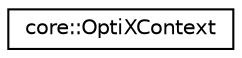 digraph "Graphical Class Hierarchy"
{
 // LATEX_PDF_SIZE
  edge [fontname="Helvetica",fontsize="10",labelfontname="Helvetica",labelfontsize="10"];
  node [fontname="Helvetica",fontsize="10",shape=record];
  rankdir="LR";
  Node0 [label="core::OptiXContext",height=0.2,width=0.4,color="black", fillcolor="white", style="filled",URL="$d7/d65/classcore_1_1OptiXContext.html",tooltip=" "];
}
